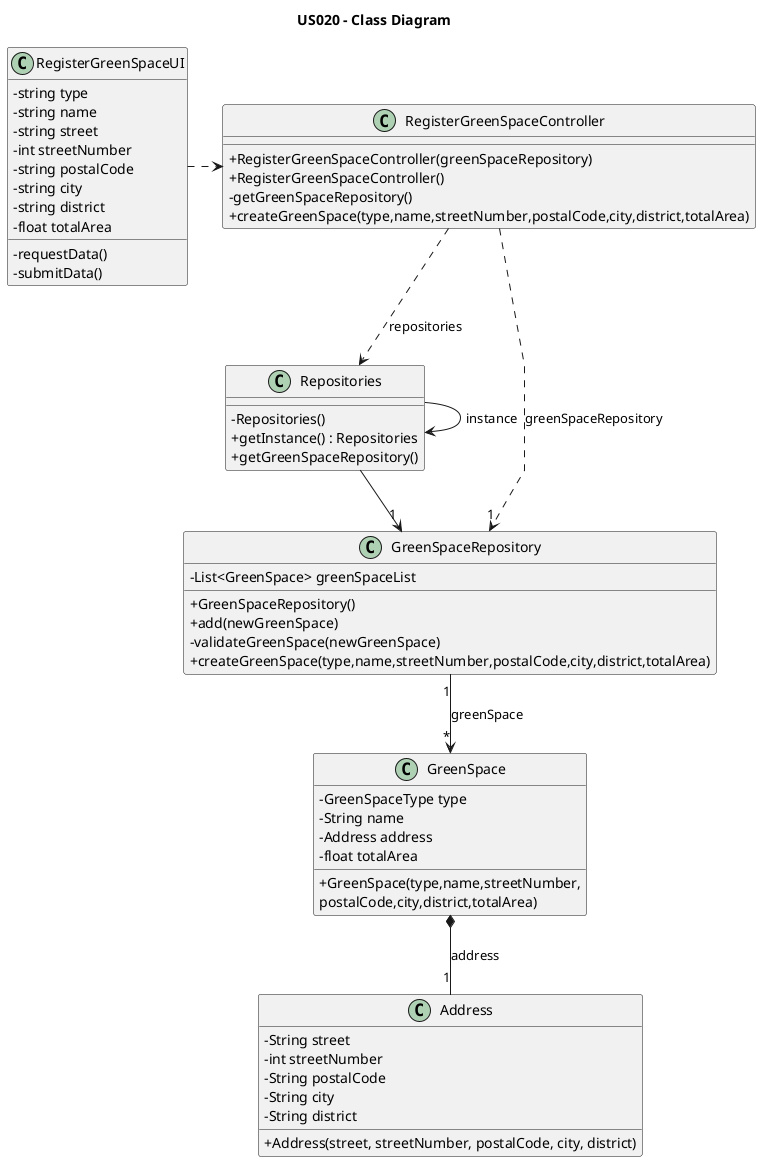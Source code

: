 @startuml
'skinparam monochrome true
skinparam packageStyle rectangle
skinparam shadowing false
skinparam linetype polyline
'skinparam linetype orto

skinparam classAttributeIconSize 0
title US020 - Class Diagram

class GreenSpace {
    - GreenSpaceType type
    - String name
    - Address address
    - float totalArea
    + GreenSpace(type,name,streetNumber,\npostalCode,city,district,totalArea)
}

class GreenSpaceRepository{
    - List<GreenSpace> greenSpaceList

    + GreenSpaceRepository()
    + add(newGreenSpace)
    - validateGreenSpace(newGreenSpace)
    + createGreenSpace(type,name,streetNumber,postalCode,city,district,totalArea)
}

class Repositories {
    - Repositories()
    + getInstance() : Repositories
    + getGreenSpaceRepository()
}

class RegisterGreenSpaceController {

    + RegisterGreenSpaceController(greenSpaceRepository)
    + RegisterGreenSpaceController()
    - getGreenSpaceRepository()
    + createGreenSpace(type,name,streetNumber,postalCode,city,district,totalArea)
}

class RegisterGreenSpaceUI {
    - string type
    - string name
    - string street
    - int streetNumber
    - string postalCode
    - string city
    - string district
    - float totalArea
    - requestData()
    - submitData()
}

class Address{
    - String street
    - int streetNumber
    - String postalCode
    - String city
    - String district
    + Address(street, streetNumber, postalCode, city, district)
}

RegisterGreenSpaceUI .right.> RegisterGreenSpaceController
RegisterGreenSpaceController ..> "1" GreenSpaceRepository : greenSpaceRepository
GreenSpaceRepository "1"-down-> "*" GreenSpace : greenSpace
GreenSpace *--"1" Address : address
RegisterGreenSpaceController ..> Repositories : repositories
Repositories --> "1" GreenSpaceRepository
Repositories -> Repositories : instance


@enduml